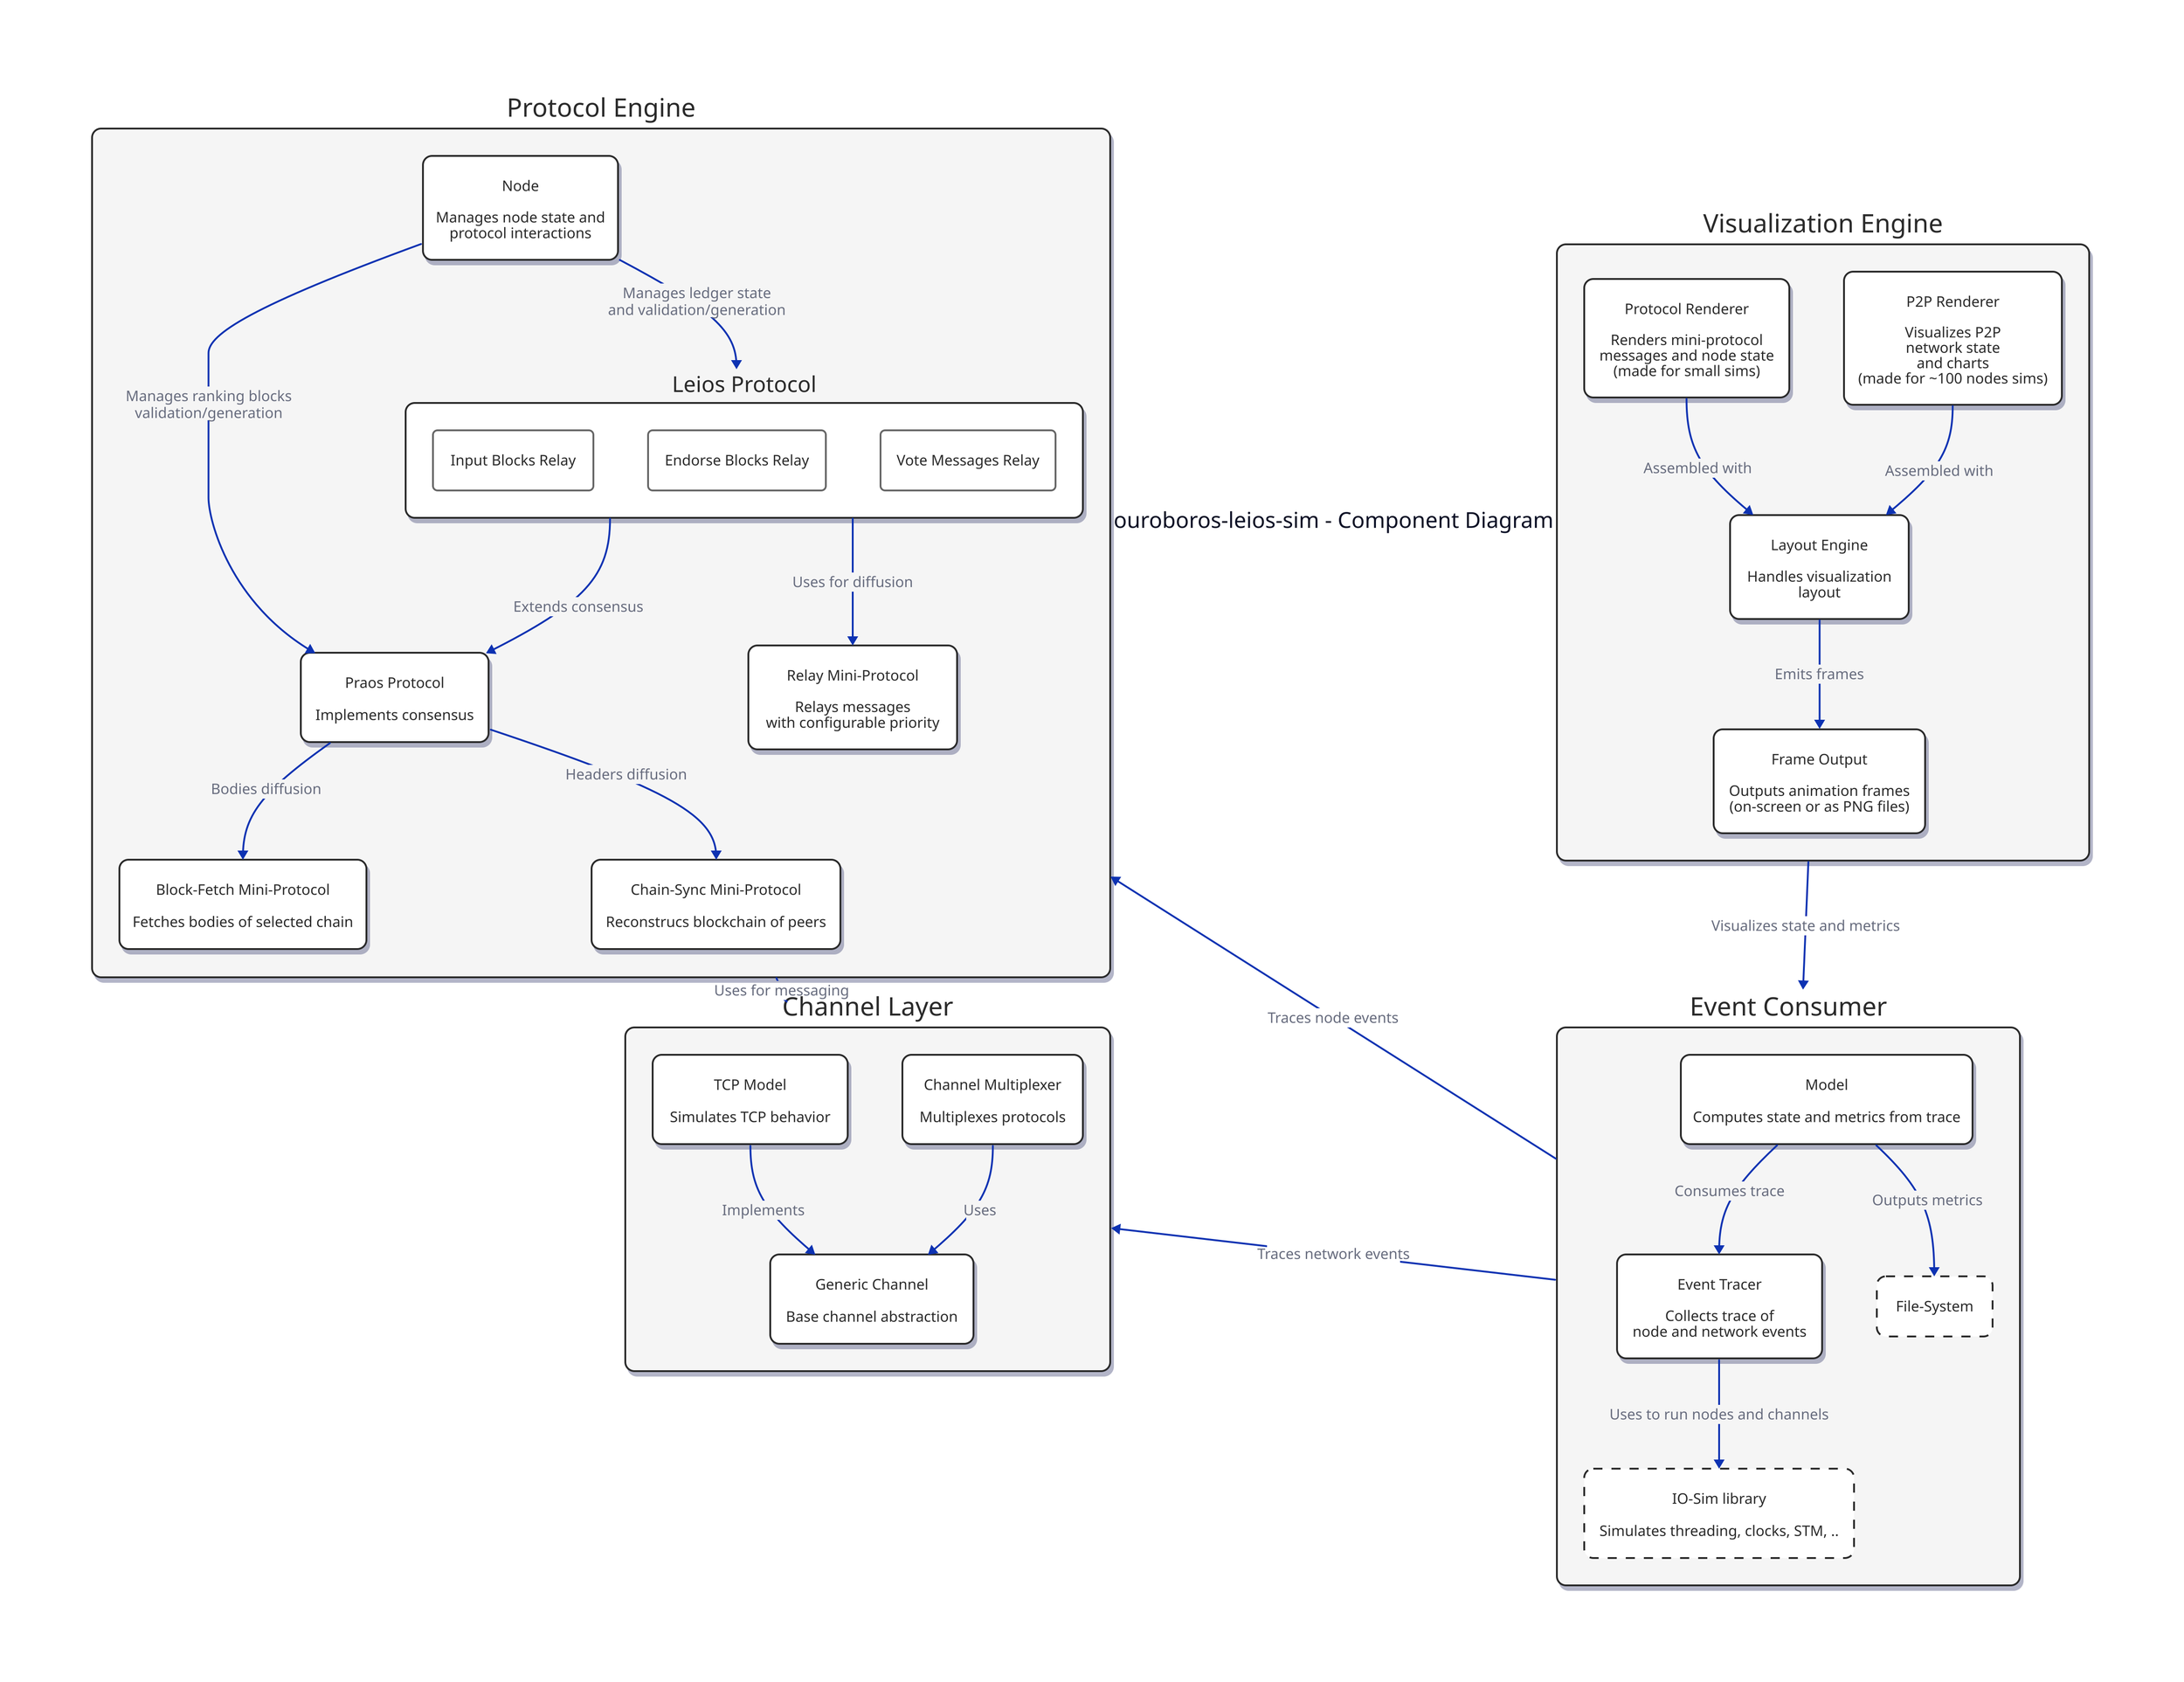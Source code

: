 title: {
  label: "ouroboros-leios-sim - Component Diagram"
  near: top-center
  shape: text
  style.font-size: 24
  style.bold: true
}

# Styles
classes: {
  component: {
    style: {
      stroke: "#2a2a2a"
      fill: "#ffffff"
      font-color: "#2a2a2a"
      border-radius: 10
      shadow: true
    }
  }
  container: {
    style: {
      stroke: "#2a2a2a"
      fill: "#f5f5f5"
      font-color: "#2a2a2a"
      border-radius: 10
      shadow: true
    }
  }
  subcomponent: {
    style: {
      stroke: "#666666"
      fill: "#ffffff"
      font-color: "#2a2a2a"
      border-radius: 5
      shadow: false
    }
  }
  external: {
    style: {
      stroke: "#2a2a2a"
      fill: "#ffffff"
      font-color: "#2a2a2a"
      border-radius: 10
      stroke-dash: 5
    }
  }
}


# Protocol Engine Container
protocol-engine: {
  near: center-left
  class: container
  label: "Protocol Engine"

  praos: {
    class: component
    label: "Praos Protocol\n\nImplements consensus"
  }

  chain-sync: {
      class: component
      label: "Chain-Sync Mini-Protocol\n\nReconstrucs blockchain of peers"
  }
  block-fetch: {
      class: component
      label: "Block-Fetch Mini-Protocol\n\nFetches bodies of selected chain"
  }

  leios: {
    class: component
    label: "Leios Protocol"
    ib-relay: {
      class: subcomponent
      label: "Input Blocks Relay"
    }
    eb-relay: {
      class: subcomponent
      label: "Endorse Blocks Relay"
    }
    vote-relay: {
      class: subcomponent
      label: "Vote Messages Relay"
    }
  }

  relay: {
    class: component
    label: "Relay Mini-Protocol\n\nRelays messages\nwith configurable priority"
  }

  node-manager: {
    class: component
    label: "Node\n\nManages node state and\nprotocol interactions"
  }
}

# Channel Layer Container 
channel-layer: {
  near: bottom-left
  class: container
  label: "Channel Layer"

  chan: {
    class: component
    label: "Generic Channel\n\nBase channel abstraction"
  }

  tcp: {
    class: component
    label: "TCP Model\n\nSimulates TCP behavior"
  }

  mux: {
    class: component
    label: "Channel Multiplexer\n\nMultiplexes protocols"
  }

  # driver: {
  #   class: component
  #   label: "Channel Driver\n\nManages protocol\nchannels"
  # }
}

# Visualization Engine Container
viz-engine: {
  near: center-right
  class: container
  label: "Visualization Engine"

  layout: {
    class: component
    label: "Layout Engine\n\nHandles visualization\nlayout"
  }

  protocol-viz: {
    class: component
    label: "Protocol Renderer\n\nRenders mini-protocol\n messages and node state\n(made for small sims)"
  }

  p2p-viz: {
    class: component
    label: "P2P Renderer\n\nVisualizes P2P\nnetwork state\nand charts\n(made for ~100 nodes sims)"
  }

  frame-output: {
    class: component
    label: "Frame Output\n\nOutputs animation frames\n(on-screen or as PNG files)"
  }
  protocol-viz -> layout: "Assembled with"
  p2p-viz -> layout: "Assembled with"
  layout -> frame-output: "Emits frames"
}

# Event Consumer Container
monitor: {
  near: bottom-right
  class: container
  label: "Event Consumer"

  metrics: {
    class: component
    label: "Model\n\nComputes state and metrics from trace"
  }

  tracer: {
    class: component
    label: "Event Tracer\n\nCollects trace of\nnode and network events"
  }

  io-sim: {
    class: external
    label: "IO-Sim library\n\nSimulates threading, clocks, STM, .."
  }

  file-system: {
    class: external
    label: "File-System"
  }

  tracer -> io-sim: "Uses to run nodes and channels"
  metrics -> tracer: "Consumes trace"
  metrics -> file-system: "Outputs metrics"
}

# Core Layer Relationships
channel-layer.tcp -> channel-layer.chan: "Implements"
channel-layer.mux -> channel-layer.chan: "Uses"
# channel-layer.driver -> channel-layer.chan: "Uses"
# channel-layer.mux -> channel-layer.tcp: "Multiplexes over"
# channel-layer.driver -> channel-layer.mux: "Uses for routing"

# Protocol Layer Relationships
protocol-engine -> channel-layer: "Uses for messaging"
protocol-engine.praos -> protocol-engine.block-fetch:"Bodies diffusion"
protocol-engine.praos -> protocol-engine.chain-sync:"Headers diffusion"
protocol-engine.leios -> protocol-engine.praos: "Extends consensus"
protocol-engine.leios -> protocol-engine.relay: "Uses for diffusion"
protocol-engine.node-manager -> protocol-engine.praos: "Manages ranking blocks\nvalidation/generation"
protocol-engine.node-manager -> protocol-engine.leios: "Manages ledger state\nand validation/generation"

# Visualization Layer Relationships
viz-engine -> monitor: "Visualizes state and metrics"

# Monitoring Relationships
monitor -> channel-layer: "Traces network events"
monitor -> protocol-engine: "Traces node events"
